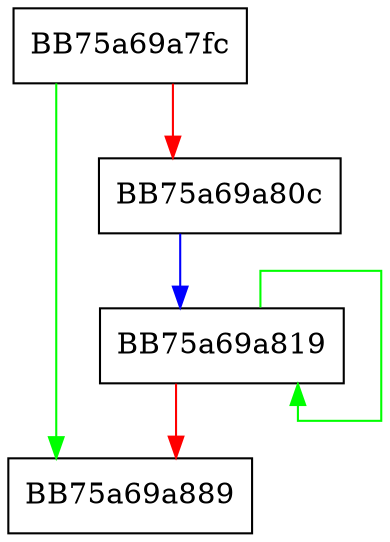 digraph Decrypt {
  node [shape="box"];
  graph [splines=ortho];
  BB75a69a7fc -> BB75a69a889 [color="green"];
  BB75a69a7fc -> BB75a69a80c [color="red"];
  BB75a69a80c -> BB75a69a819 [color="blue"];
  BB75a69a819 -> BB75a69a819 [color="green"];
  BB75a69a819 -> BB75a69a889 [color="red"];
}